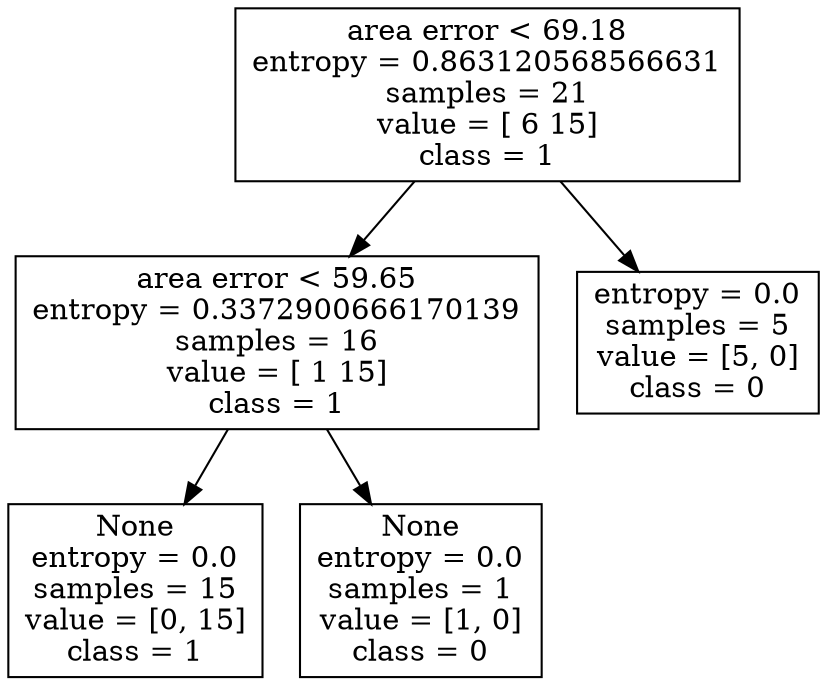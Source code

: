 digraph Tree {
node [shape=box] ;0[label="area error < 69.18\nentropy = 0.863120568566631\nsamples = 21\nvalue = [ 6 15]\nclass = 1"] ;
1[label="area error < 59.65\nentropy = 0.3372900666170139\nsamples = 16\nvalue = [ 1 15]\nclass = 1"] ;
0 -> 1 ;

2[label="None\nentropy = 0.0\nsamples = 15\nvalue = [0, 15]\nclass = 1"] ;
1 -> 2 ;

3[label="None\nentropy = 0.0\nsamples = 1\nvalue = [1, 0]\nclass = 0"] ;
1 -> 3 ;

4[label="entropy = 0.0\nsamples = 5\nvalue = [5, 0]\nclass = 0"] ;
0 -> 4 ;

}
